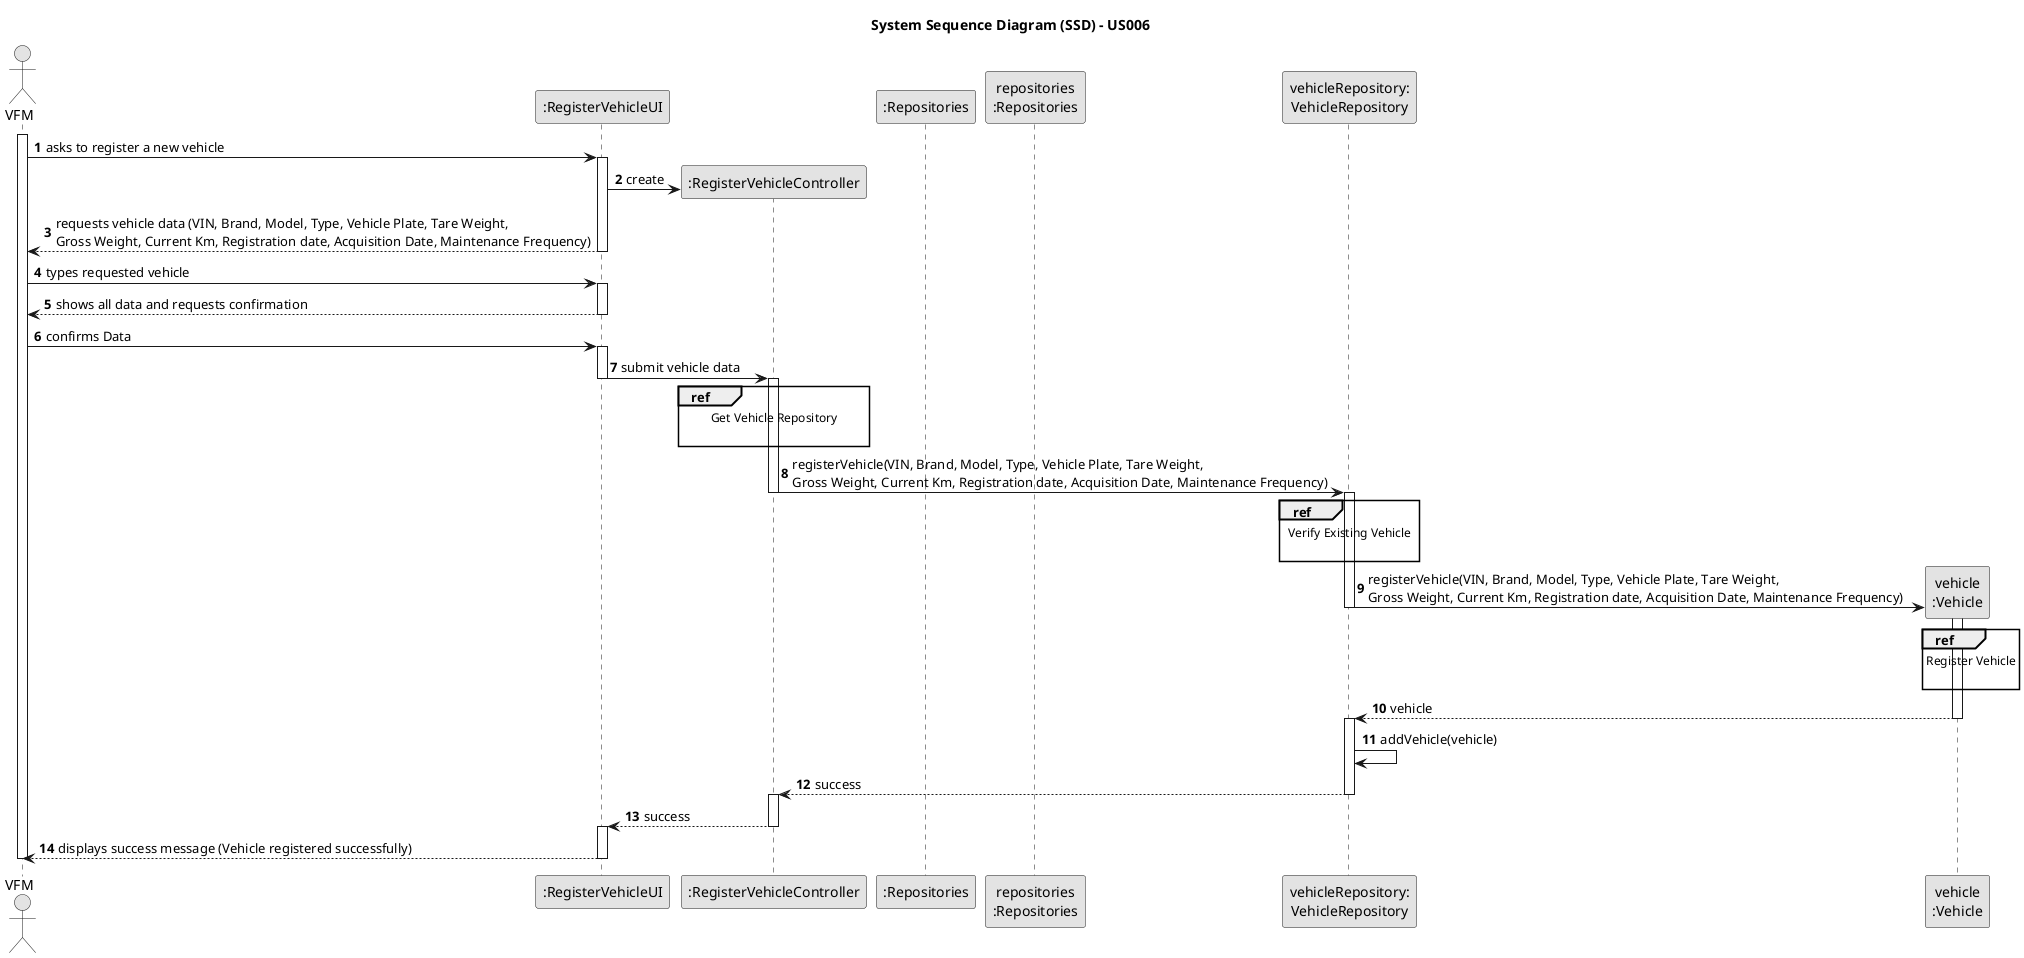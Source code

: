 @startuml
skinparam monochrome true
skinparam packageStyle rectangle
skinparam shadowing false

title System Sequence Diagram (SSD) - US006

autonumber

actor "VFM" as VFM
participant ":RegisterVehicleUI" as UI
participant ":RegisterVehicleController" as CTRL
participant ":Repositories" as RepositorySingleton
participant "repositories\n:Repositories" as PLAT
participant "vehicleRepository:\nVehicleRepository" as VehicleRepository
participant "vehicle\n:Vehicle" as VEI

activate VFM

    VFM -> UI : asks to register a new vehicle
    activate UI

        UI -> CTRL** : create

        UI --> VFM : requests vehicle data (VIN, Brand, Model, Type, Vehicle Plate, Tare Weight, \nGross Weight, Current Km, Registration date, Acquisition Date, Maintenance Frequency)
        deactivate UI

    VFM -> UI : types requested vehicle
    activate UI

    UI --> VFM : shows all data and requests confirmation
    deactivate UI

    VFM -> UI: confirms Data
    activate UI

        UI -> CTRL : submit vehicle data
        deactivate UI
        activate CTRL

            ref over CTRL
                                            Get Vehicle Repository

                                        end ref

        CTRL -> VehicleRepository : registerVehicle(VIN, Brand, Model, Type, Vehicle Plate, Tare Weight, \nGross Weight, Current Km, Registration date, Acquisition Date, Maintenance Frequency)
        deactivate CTRL

            activate VehicleRepository

        ref over VehicleRepository
                                                                            Verify Existing Vehicle

                                                                        end ref


            VehicleRepository -> VEI **: registerVehicle(VIN, Brand, Model, Type, Vehicle Plate, Tare Weight, \nGross Weight, Current Km, Registration date, Acquisition Date, Maintenance Frequency)
        deactivate VehicleRepository
            activate VEI


            ref over VEI
                                            Register Vehicle

                                        end ref

            VEI --> VehicleRepository: vehicle
            deactivate VEI
            activate VehicleRepository




            VehicleRepository -> VehicleRepository: addVehicle(vehicle)
            VehicleRepository --> CTRL: success
                        deactivate VehicleRepository

            activate CTRL


            CTRL --> UI : success
            deactivate CTRL
            activate UI

    UI --> VFM : displays success message (Vehicle registered successfully)
    deactivate UI

deactivate VFM

@enduml
